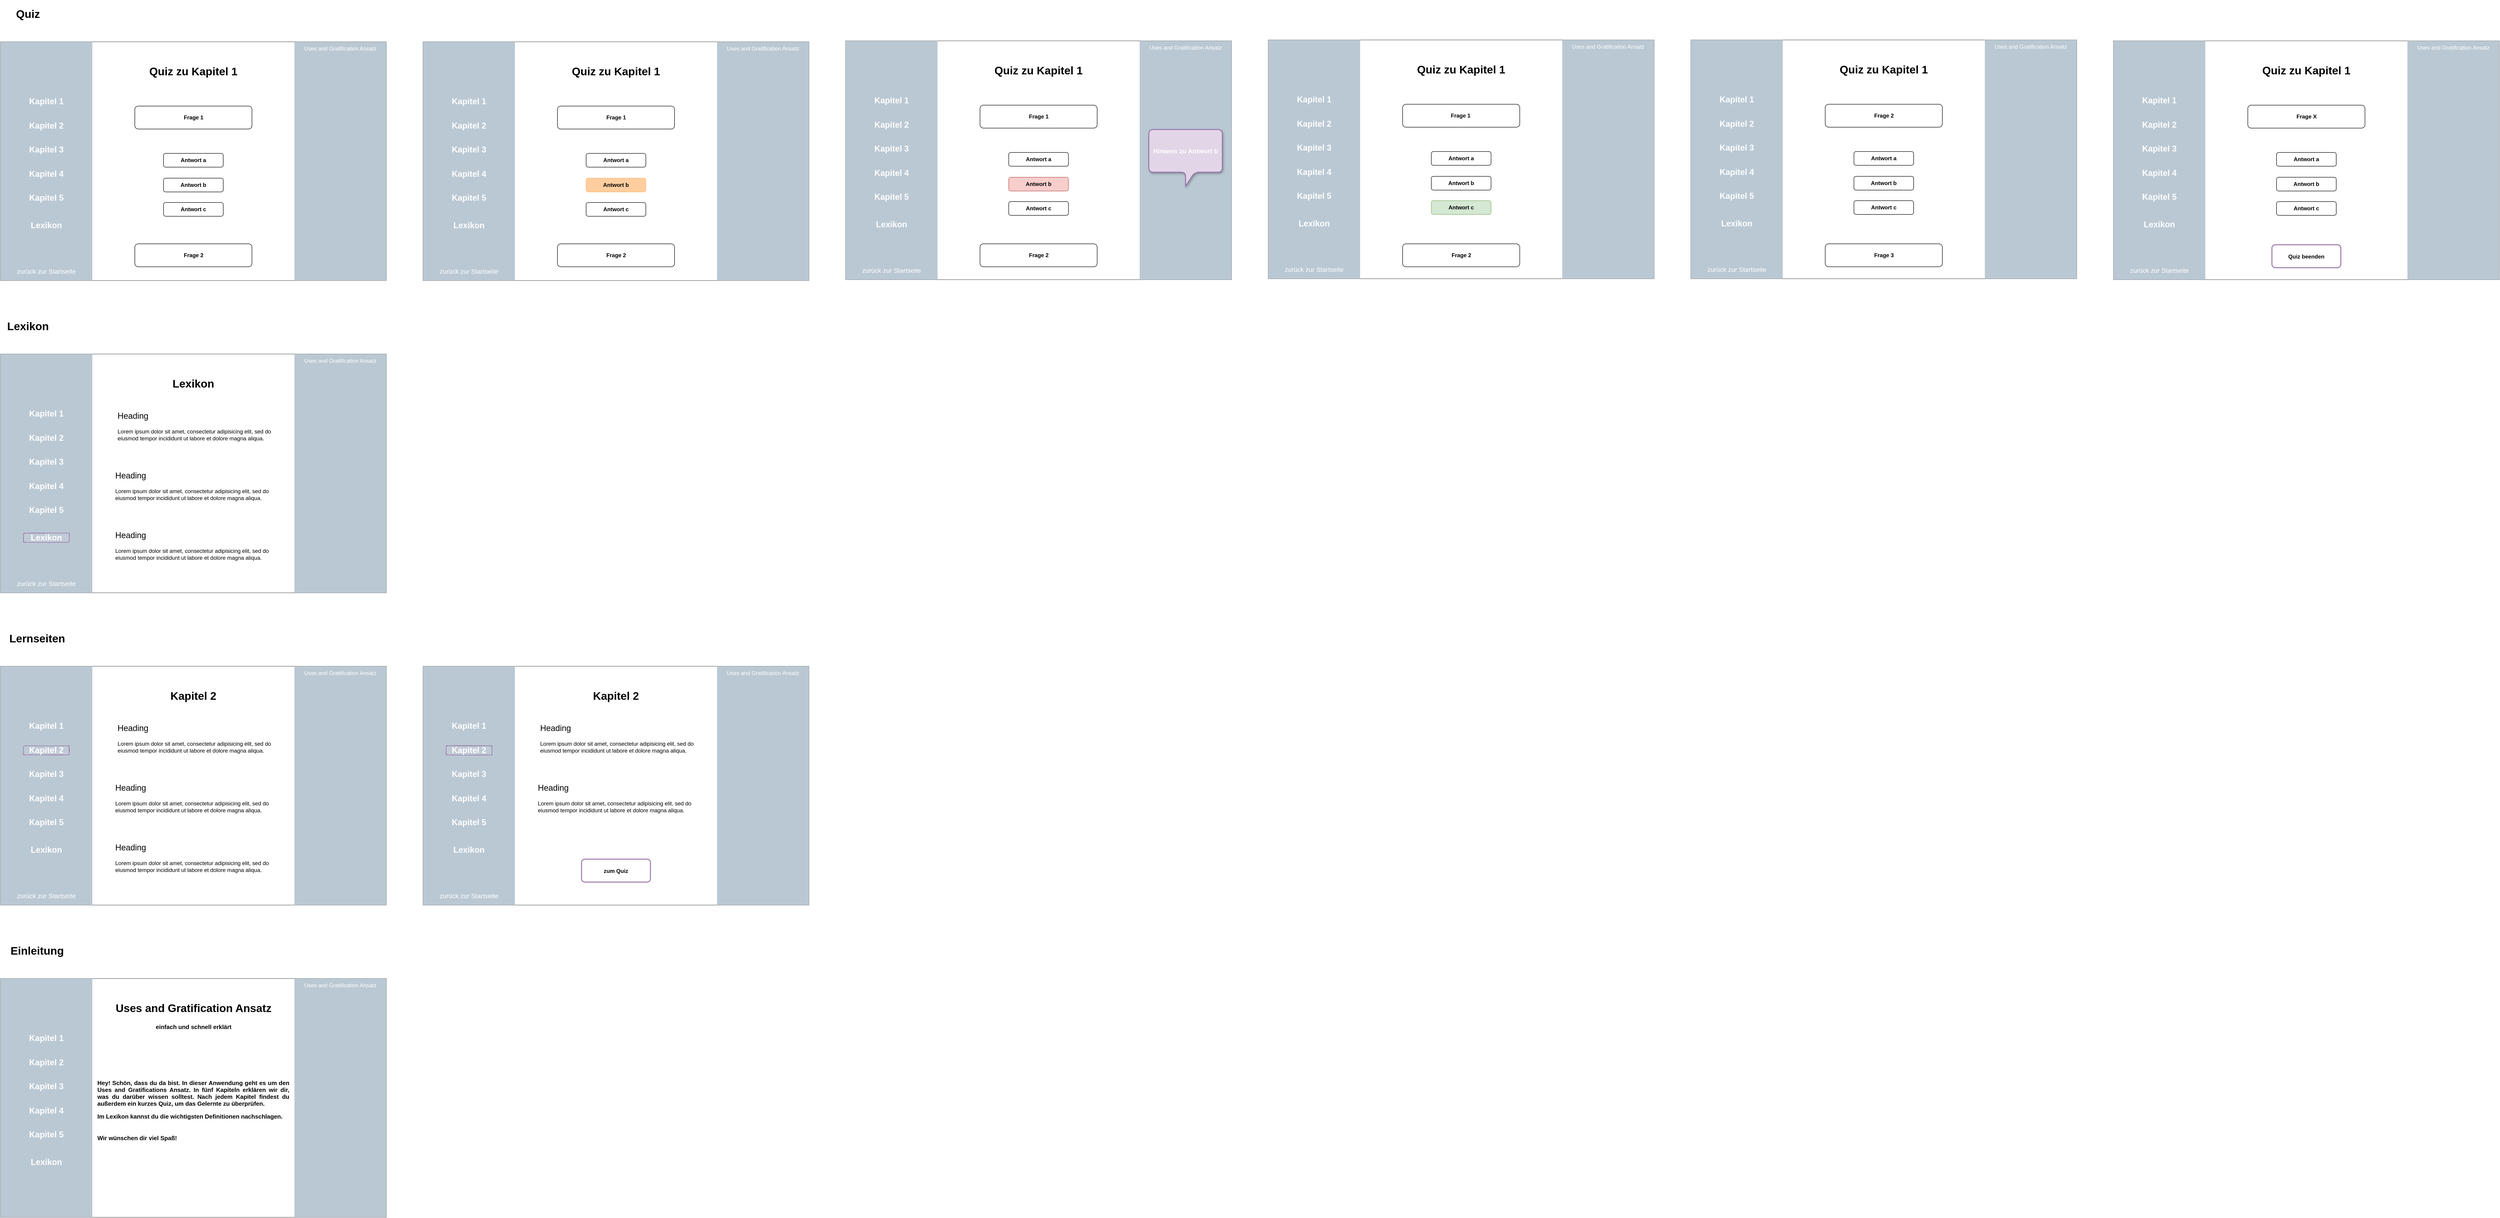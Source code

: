 <mxfile version="14.6.13" type="device"><diagram id="f80fWPMVL2kxxbY2-83i" name="Seite-1"><mxGraphModel dx="2486" dy="1871" grid="1" gridSize="10" guides="1" tooltips="1" connect="1" arrows="1" fold="1" page="1" pageScale="1" pageWidth="2336" pageHeight="1654" math="0" shadow="0"><root><mxCell id="0"/><mxCell id="1" parent="0"/><mxCell id="KpvY7BGP-qrZuHmAkYZf-1" value="" style="rounded=0;whiteSpace=wrap;html=1;strokeWidth=1;strokeColor=#666666;fontColor=#333333;fillColor=#FFFFFF;" parent="1" vertex="1"><mxGeometry x="200" y="160" width="840" height="520" as="geometry"/></mxCell><mxCell id="KpvY7BGP-qrZuHmAkYZf-2" value="&lt;b&gt;Frage 1&lt;/b&gt;" style="rounded=1;whiteSpace=wrap;html=1;strokeWidth=1;fillColor=#FFFFFF;" parent="1" vertex="1"><mxGeometry x="492.5" y="300" width="255" height="50" as="geometry"/></mxCell><mxCell id="KpvY7BGP-qrZuHmAkYZf-3" value="&lt;b&gt;Antwort a&lt;/b&gt;" style="rounded=1;whiteSpace=wrap;html=1;strokeWidth=1;fillColor=#FFFFFF;" parent="1" vertex="1"><mxGeometry x="555" y="403" width="130" height="30" as="geometry"/></mxCell><mxCell id="KpvY7BGP-qrZuHmAkYZf-4" value="&lt;b&gt;Antwort b&lt;/b&gt;" style="rounded=1;whiteSpace=wrap;html=1;strokeWidth=1;fillColor=#FFFFFF;" parent="1" vertex="1"><mxGeometry x="555" y="457" width="130" height="30" as="geometry"/></mxCell><mxCell id="KpvY7BGP-qrZuHmAkYZf-5" value="&lt;b&gt;Antwort c&lt;/b&gt;" style="rounded=1;whiteSpace=wrap;html=1;strokeWidth=1;fillColor=#FFFFFF;" parent="1" vertex="1"><mxGeometry x="555" y="510" width="130" height="30" as="geometry"/></mxCell><mxCell id="KpvY7BGP-qrZuHmAkYZf-7" value="&lt;h1&gt;Quiz zu Kapitel 1&lt;/h1&gt;" style="text;html=1;strokeColor=none;fillColor=none;align=center;verticalAlign=middle;whiteSpace=wrap;rounded=0;" parent="1" vertex="1"><mxGeometry x="491.25" y="200" width="257.5" height="50" as="geometry"/></mxCell><mxCell id="KpvY7BGP-qrZuHmAkYZf-8" value="" style="rounded=0;whiteSpace=wrap;html=1;strokeWidth=1;fillColor=#bac8d3;strokeColor=none;" parent="1" vertex="1"><mxGeometry x="200" y="160" width="200" height="520" as="geometry"/></mxCell><mxCell id="KpvY7BGP-qrZuHmAkYZf-9" value="" style="rounded=0;whiteSpace=wrap;html=1;strokeWidth=2;fillColor=#bac8d3;strokeColor=none;" parent="1" vertex="1"><mxGeometry x="840" y="160" width="200" height="520" as="geometry"/></mxCell><mxCell id="KpvY7BGP-qrZuHmAkYZf-15" value="&lt;h2&gt;&lt;b&gt;&lt;font color=&quot;#ffffff&quot;&gt;Lexikon&lt;/font&gt;&lt;/b&gt;&lt;/h2&gt;" style="text;html=1;strokeColor=none;fillColor=none;align=center;verticalAlign=middle;whiteSpace=wrap;rounded=0;" parent="1" vertex="1"><mxGeometry x="250" y="550" width="100" height="20" as="geometry"/></mxCell><mxCell id="KpvY7BGP-qrZuHmAkYZf-10" value="&lt;h2&gt;&lt;b&gt;&lt;font color=&quot;#ffffff&quot;&gt;Kapitel 1&lt;/font&gt;&lt;/b&gt;&lt;/h2&gt;" style="text;html=1;strokeColor=none;fillColor=none;align=center;verticalAlign=middle;whiteSpace=wrap;rounded=0;" parent="1" vertex="1"><mxGeometry x="250" y="280" width="100" height="20" as="geometry"/></mxCell><mxCell id="KpvY7BGP-qrZuHmAkYZf-11" value="&lt;h2&gt;&lt;b&gt;&lt;font color=&quot;#ffffff&quot;&gt;Kapitel 2&lt;/font&gt;&lt;/b&gt;&lt;/h2&gt;" style="text;html=1;strokeColor=none;fillColor=none;align=center;verticalAlign=middle;whiteSpace=wrap;rounded=0;" parent="1" vertex="1"><mxGeometry x="250" y="333" width="100" height="20" as="geometry"/></mxCell><mxCell id="KpvY7BGP-qrZuHmAkYZf-12" value="&lt;h2&gt;&lt;b&gt;&lt;font color=&quot;#ffffff&quot;&gt;Kapitel 3&lt;/font&gt;&lt;/b&gt;&lt;/h2&gt;" style="text;html=1;strokeColor=none;fillColor=none;align=center;verticalAlign=middle;whiteSpace=wrap;rounded=0;" parent="1" vertex="1"><mxGeometry x="250" y="385" width="100" height="20" as="geometry"/></mxCell><mxCell id="KpvY7BGP-qrZuHmAkYZf-13" value="&lt;h2&gt;&lt;b&gt;&lt;font color=&quot;#ffffff&quot;&gt;Kapitel 4&lt;/font&gt;&lt;/b&gt;&lt;/h2&gt;" style="text;html=1;strokeColor=none;fillColor=none;align=center;verticalAlign=middle;whiteSpace=wrap;rounded=0;" parent="1" vertex="1"><mxGeometry x="250" y="438" width="100" height="20" as="geometry"/></mxCell><mxCell id="KpvY7BGP-qrZuHmAkYZf-14" value="&lt;h2&gt;&lt;b&gt;&lt;font color=&quot;#ffffff&quot;&gt;Kapitel 5&lt;/font&gt;&lt;/b&gt;&lt;/h2&gt;" style="text;html=1;strokeColor=none;fillColor=none;align=center;verticalAlign=middle;whiteSpace=wrap;rounded=0;" parent="1" vertex="1"><mxGeometry x="250" y="490" width="100" height="20" as="geometry"/></mxCell><mxCell id="KpvY7BGP-qrZuHmAkYZf-17" value="&lt;h3&gt;&lt;font color=&quot;#ffffff&quot; style=&quot;font-weight: normal&quot;&gt;zurück zur Startseite&lt;/font&gt;&lt;/h3&gt;" style="text;html=1;strokeColor=none;fillColor=none;align=center;verticalAlign=middle;whiteSpace=wrap;rounded=0;" parent="1" vertex="1"><mxGeometry x="225" y="650" width="150" height="20" as="geometry"/></mxCell><mxCell id="KpvY7BGP-qrZuHmAkYZf-18" value="" style="rounded=0;whiteSpace=wrap;html=1;strokeWidth=1;strokeColor=#666666;fontColor=#333333;fillColor=#FFFFFF;" parent="1" vertex="1"><mxGeometry x="1120" y="160" width="840" height="520" as="geometry"/></mxCell><mxCell id="KpvY7BGP-qrZuHmAkYZf-19" value="&lt;b&gt;Frage 1&lt;/b&gt;" style="rounded=1;whiteSpace=wrap;html=1;strokeWidth=1;fillColor=#FFFFFF;" parent="1" vertex="1"><mxGeometry x="1412.5" y="300" width="255" height="50" as="geometry"/></mxCell><mxCell id="KpvY7BGP-qrZuHmAkYZf-20" value="&lt;b&gt;Antwort a&lt;/b&gt;" style="rounded=1;whiteSpace=wrap;html=1;strokeWidth=1;fillColor=#FFFFFF;" parent="1" vertex="1"><mxGeometry x="1475" y="403" width="130" height="30" as="geometry"/></mxCell><mxCell id="KpvY7BGP-qrZuHmAkYZf-21" value="&lt;b&gt;Antwort b&lt;/b&gt;" style="rounded=1;whiteSpace=wrap;html=1;strokeWidth=1;strokeColor=#FFB570;fillColor=#FFCE9F;" parent="1" vertex="1"><mxGeometry x="1475" y="457" width="130" height="30" as="geometry"/></mxCell><mxCell id="KpvY7BGP-qrZuHmAkYZf-22" value="&lt;b&gt;Antwort c&lt;/b&gt;" style="rounded=1;whiteSpace=wrap;html=1;strokeWidth=1;fillColor=#FFFFFF;" parent="1" vertex="1"><mxGeometry x="1475" y="510" width="130" height="30" as="geometry"/></mxCell><mxCell id="KpvY7BGP-qrZuHmAkYZf-23" value="&lt;h1&gt;Quiz zu Kapitel 1&lt;/h1&gt;" style="text;html=1;strokeColor=none;fillColor=none;align=center;verticalAlign=middle;whiteSpace=wrap;rounded=0;" parent="1" vertex="1"><mxGeometry x="1411.25" y="200" width="257.5" height="50" as="geometry"/></mxCell><mxCell id="KpvY7BGP-qrZuHmAkYZf-24" value="" style="rounded=0;whiteSpace=wrap;html=1;strokeWidth=1;fillColor=#bac8d3;strokeColor=none;" parent="1" vertex="1"><mxGeometry x="1120" y="160" width="200" height="520" as="geometry"/></mxCell><mxCell id="KpvY7BGP-qrZuHmAkYZf-25" value="" style="rounded=0;whiteSpace=wrap;html=1;strokeWidth=2;fillColor=#bac8d3;strokeColor=none;" parent="1" vertex="1"><mxGeometry x="1760" y="160" width="200" height="520" as="geometry"/></mxCell><mxCell id="KpvY7BGP-qrZuHmAkYZf-26" value="&lt;h2&gt;&lt;b&gt;&lt;font color=&quot;#ffffff&quot;&gt;Lexikon&lt;/font&gt;&lt;/b&gt;&lt;/h2&gt;" style="text;html=1;strokeColor=none;fillColor=none;align=center;verticalAlign=middle;whiteSpace=wrap;rounded=0;" parent="1" vertex="1"><mxGeometry x="1170" y="550" width="100" height="20" as="geometry"/></mxCell><mxCell id="KpvY7BGP-qrZuHmAkYZf-27" value="&lt;h2&gt;&lt;b&gt;&lt;font color=&quot;#ffffff&quot;&gt;Kapitel 1&lt;/font&gt;&lt;/b&gt;&lt;/h2&gt;" style="text;html=1;strokeColor=none;fillColor=none;align=center;verticalAlign=middle;whiteSpace=wrap;rounded=0;" parent="1" vertex="1"><mxGeometry x="1170" y="280" width="100" height="20" as="geometry"/></mxCell><mxCell id="KpvY7BGP-qrZuHmAkYZf-28" value="&lt;h2&gt;&lt;b&gt;&lt;font color=&quot;#ffffff&quot;&gt;Kapitel 2&lt;/font&gt;&lt;/b&gt;&lt;/h2&gt;" style="text;html=1;strokeColor=none;fillColor=none;align=center;verticalAlign=middle;whiteSpace=wrap;rounded=0;" parent="1" vertex="1"><mxGeometry x="1170" y="333" width="100" height="20" as="geometry"/></mxCell><mxCell id="KpvY7BGP-qrZuHmAkYZf-29" value="&lt;h2&gt;&lt;b&gt;&lt;font color=&quot;#ffffff&quot;&gt;Kapitel 3&lt;/font&gt;&lt;/b&gt;&lt;/h2&gt;" style="text;html=1;strokeColor=none;fillColor=none;align=center;verticalAlign=middle;whiteSpace=wrap;rounded=0;" parent="1" vertex="1"><mxGeometry x="1170" y="385" width="100" height="20" as="geometry"/></mxCell><mxCell id="KpvY7BGP-qrZuHmAkYZf-30" value="&lt;h2&gt;&lt;b&gt;&lt;font color=&quot;#ffffff&quot;&gt;Kapitel 4&lt;/font&gt;&lt;/b&gt;&lt;/h2&gt;" style="text;html=1;strokeColor=none;fillColor=none;align=center;verticalAlign=middle;whiteSpace=wrap;rounded=0;" parent="1" vertex="1"><mxGeometry x="1170" y="438" width="100" height="20" as="geometry"/></mxCell><mxCell id="KpvY7BGP-qrZuHmAkYZf-31" value="&lt;h2&gt;&lt;b&gt;&lt;font color=&quot;#ffffff&quot;&gt;Kapitel 5&lt;/font&gt;&lt;/b&gt;&lt;/h2&gt;" style="text;html=1;strokeColor=none;fillColor=none;align=center;verticalAlign=middle;whiteSpace=wrap;rounded=0;" parent="1" vertex="1"><mxGeometry x="1170" y="490" width="100" height="20" as="geometry"/></mxCell><mxCell id="KpvY7BGP-qrZuHmAkYZf-32" value="&lt;h3&gt;&lt;font color=&quot;#ffffff&quot; style=&quot;font-weight: normal&quot;&gt;zurück zur Startseite&lt;/font&gt;&lt;/h3&gt;" style="text;html=1;strokeColor=none;fillColor=none;align=center;verticalAlign=middle;whiteSpace=wrap;rounded=0;" parent="1" vertex="1"><mxGeometry x="1145" y="650" width="150" height="20" as="geometry"/></mxCell><mxCell id="KpvY7BGP-qrZuHmAkYZf-33" value="" style="rounded=0;whiteSpace=wrap;html=1;strokeWidth=1;strokeColor=#666666;fontColor=#333333;fillColor=#FFFFFF;" parent="1" vertex="1"><mxGeometry x="2040" y="158" width="840" height="520" as="geometry"/></mxCell><mxCell id="KpvY7BGP-qrZuHmAkYZf-34" value="&lt;b&gt;Frage 1&lt;/b&gt;" style="rounded=1;whiteSpace=wrap;html=1;strokeWidth=1;fillColor=#FFFFFF;" parent="1" vertex="1"><mxGeometry x="2332.5" y="298" width="255" height="50" as="geometry"/></mxCell><mxCell id="KpvY7BGP-qrZuHmAkYZf-35" value="&lt;b&gt;Antwort a&lt;/b&gt;" style="rounded=1;whiteSpace=wrap;html=1;strokeWidth=1;fillColor=#FFFFFF;" parent="1" vertex="1"><mxGeometry x="2395" y="401" width="130" height="30" as="geometry"/></mxCell><mxCell id="KpvY7BGP-qrZuHmAkYZf-36" value="&lt;b&gt;Antwort b&lt;/b&gt;" style="rounded=1;whiteSpace=wrap;html=1;strokeWidth=1;fillColor=#f8cecc;strokeColor=#b85450;" parent="1" vertex="1"><mxGeometry x="2395" y="455" width="130" height="30" as="geometry"/></mxCell><mxCell id="KpvY7BGP-qrZuHmAkYZf-37" value="&lt;b&gt;Antwort c&lt;/b&gt;" style="rounded=1;whiteSpace=wrap;html=1;strokeWidth=1;fillColor=#FFFFFF;" parent="1" vertex="1"><mxGeometry x="2395" y="508" width="130" height="30" as="geometry"/></mxCell><mxCell id="KpvY7BGP-qrZuHmAkYZf-38" value="&lt;h1&gt;Quiz zu Kapitel 1&lt;/h1&gt;" style="text;html=1;strokeColor=none;fillColor=none;align=center;verticalAlign=middle;whiteSpace=wrap;rounded=0;" parent="1" vertex="1"><mxGeometry x="2331.25" y="198" width="257.5" height="50" as="geometry"/></mxCell><mxCell id="KpvY7BGP-qrZuHmAkYZf-39" value="" style="rounded=0;whiteSpace=wrap;html=1;strokeWidth=1;fillColor=#bac8d3;strokeColor=none;" parent="1" vertex="1"><mxGeometry x="2040" y="158" width="200" height="520" as="geometry"/></mxCell><mxCell id="KpvY7BGP-qrZuHmAkYZf-40" value="" style="rounded=0;whiteSpace=wrap;html=1;strokeWidth=2;fillColor=#bac8d3;strokeColor=none;" parent="1" vertex="1"><mxGeometry x="2680" y="158" width="200" height="520" as="geometry"/></mxCell><mxCell id="KpvY7BGP-qrZuHmAkYZf-41" value="&lt;h2&gt;&lt;b&gt;&lt;font color=&quot;#ffffff&quot;&gt;Lexikon&lt;/font&gt;&lt;/b&gt;&lt;/h2&gt;" style="text;html=1;strokeColor=none;fillColor=none;align=center;verticalAlign=middle;whiteSpace=wrap;rounded=0;" parent="1" vertex="1"><mxGeometry x="2090" y="548" width="100" height="20" as="geometry"/></mxCell><mxCell id="KpvY7BGP-qrZuHmAkYZf-42" value="&lt;h2&gt;&lt;b&gt;&lt;font color=&quot;#ffffff&quot;&gt;Kapitel 1&lt;/font&gt;&lt;/b&gt;&lt;/h2&gt;" style="text;html=1;strokeColor=none;fillColor=none;align=center;verticalAlign=middle;whiteSpace=wrap;rounded=0;" parent="1" vertex="1"><mxGeometry x="2090" y="278" width="100" height="20" as="geometry"/></mxCell><mxCell id="KpvY7BGP-qrZuHmAkYZf-43" value="&lt;h2&gt;&lt;b&gt;&lt;font color=&quot;#ffffff&quot;&gt;Kapitel 2&lt;/font&gt;&lt;/b&gt;&lt;/h2&gt;" style="text;html=1;strokeColor=none;fillColor=none;align=center;verticalAlign=middle;whiteSpace=wrap;rounded=0;" parent="1" vertex="1"><mxGeometry x="2090" y="331" width="100" height="20" as="geometry"/></mxCell><mxCell id="KpvY7BGP-qrZuHmAkYZf-44" value="&lt;h2&gt;&lt;b&gt;&lt;font color=&quot;#ffffff&quot;&gt;Kapitel 3&lt;/font&gt;&lt;/b&gt;&lt;/h2&gt;" style="text;html=1;strokeColor=none;fillColor=none;align=center;verticalAlign=middle;whiteSpace=wrap;rounded=0;" parent="1" vertex="1"><mxGeometry x="2090" y="383" width="100" height="20" as="geometry"/></mxCell><mxCell id="KpvY7BGP-qrZuHmAkYZf-45" value="&lt;h2&gt;&lt;b&gt;&lt;font color=&quot;#ffffff&quot;&gt;Kapitel 4&lt;/font&gt;&lt;/b&gt;&lt;/h2&gt;" style="text;html=1;strokeColor=none;fillColor=none;align=center;verticalAlign=middle;whiteSpace=wrap;rounded=0;" parent="1" vertex="1"><mxGeometry x="2090" y="436" width="100" height="20" as="geometry"/></mxCell><mxCell id="KpvY7BGP-qrZuHmAkYZf-46" value="&lt;h2&gt;&lt;b&gt;&lt;font color=&quot;#ffffff&quot;&gt;Kapitel 5&lt;/font&gt;&lt;/b&gt;&lt;/h2&gt;" style="text;html=1;strokeColor=none;fillColor=none;align=center;verticalAlign=middle;whiteSpace=wrap;rounded=0;" parent="1" vertex="1"><mxGeometry x="2090" y="488" width="100" height="20" as="geometry"/></mxCell><mxCell id="KpvY7BGP-qrZuHmAkYZf-47" value="&lt;h3&gt;&lt;font color=&quot;#ffffff&quot; style=&quot;font-weight: normal&quot;&gt;zurück zur Startseite&lt;/font&gt;&lt;/h3&gt;" style="text;html=1;strokeColor=none;fillColor=none;align=center;verticalAlign=middle;whiteSpace=wrap;rounded=0;" parent="1" vertex="1"><mxGeometry x="2065" y="648" width="150" height="20" as="geometry"/></mxCell><mxCell id="KpvY7BGP-qrZuHmAkYZf-48" value="" style="rounded=0;whiteSpace=wrap;html=1;strokeWidth=1;strokeColor=#666666;fontColor=#333333;fillColor=#FFFFFF;" parent="1" vertex="1"><mxGeometry x="2960" y="156" width="840" height="520" as="geometry"/></mxCell><mxCell id="KpvY7BGP-qrZuHmAkYZf-49" value="&lt;b&gt;Frage 1&amp;nbsp;&lt;/b&gt;" style="rounded=1;whiteSpace=wrap;html=1;strokeWidth=1;fillColor=#FFFFFF;" parent="1" vertex="1"><mxGeometry x="3252.5" y="296" width="255" height="50" as="geometry"/></mxCell><mxCell id="KpvY7BGP-qrZuHmAkYZf-50" value="&lt;b&gt;Antwort a&lt;/b&gt;" style="rounded=1;whiteSpace=wrap;html=1;strokeWidth=1;fillColor=#FFFFFF;" parent="1" vertex="1"><mxGeometry x="3315" y="399" width="130" height="30" as="geometry"/></mxCell><mxCell id="KpvY7BGP-qrZuHmAkYZf-51" value="&lt;b&gt;Antwort b&lt;/b&gt;" style="rounded=1;whiteSpace=wrap;html=1;strokeWidth=1;fillColor=#FFFFFF;" parent="1" vertex="1"><mxGeometry x="3315" y="453" width="130" height="30" as="geometry"/></mxCell><mxCell id="KpvY7BGP-qrZuHmAkYZf-52" value="&lt;b&gt;Antwort c&lt;/b&gt;" style="rounded=1;whiteSpace=wrap;html=1;strokeWidth=1;fillColor=#d5e8d4;strokeColor=#82b366;" parent="1" vertex="1"><mxGeometry x="3315" y="506" width="130" height="30" as="geometry"/></mxCell><mxCell id="KpvY7BGP-qrZuHmAkYZf-53" value="&lt;h1&gt;Quiz zu Kapitel 1&lt;/h1&gt;" style="text;html=1;strokeColor=none;fillColor=none;align=center;verticalAlign=middle;whiteSpace=wrap;rounded=0;" parent="1" vertex="1"><mxGeometry x="3251.25" y="196" width="257.5" height="50" as="geometry"/></mxCell><mxCell id="KpvY7BGP-qrZuHmAkYZf-54" value="" style="rounded=0;whiteSpace=wrap;html=1;strokeWidth=1;fillColor=#bac8d3;strokeColor=none;" parent="1" vertex="1"><mxGeometry x="2960" y="156" width="200" height="520" as="geometry"/></mxCell><mxCell id="KpvY7BGP-qrZuHmAkYZf-55" value="" style="rounded=0;whiteSpace=wrap;html=1;strokeWidth=2;fillColor=#bac8d3;strokeColor=none;" parent="1" vertex="1"><mxGeometry x="3600" y="156" width="200" height="520" as="geometry"/></mxCell><mxCell id="KpvY7BGP-qrZuHmAkYZf-56" value="&lt;h2&gt;&lt;b&gt;&lt;font color=&quot;#ffffff&quot;&gt;Lexikon&lt;/font&gt;&lt;/b&gt;&lt;/h2&gt;" style="text;html=1;strokeColor=none;fillColor=none;align=center;verticalAlign=middle;whiteSpace=wrap;rounded=0;" parent="1" vertex="1"><mxGeometry x="3010" y="546" width="100" height="20" as="geometry"/></mxCell><mxCell id="KpvY7BGP-qrZuHmAkYZf-57" value="&lt;h2&gt;&lt;b&gt;&lt;font color=&quot;#ffffff&quot;&gt;Kapitel 1&lt;/font&gt;&lt;/b&gt;&lt;/h2&gt;" style="text;html=1;strokeColor=none;fillColor=none;align=center;verticalAlign=middle;whiteSpace=wrap;rounded=0;" parent="1" vertex="1"><mxGeometry x="3010" y="276" width="100" height="20" as="geometry"/></mxCell><mxCell id="KpvY7BGP-qrZuHmAkYZf-58" value="&lt;h2&gt;&lt;b&gt;&lt;font color=&quot;#ffffff&quot;&gt;Kapitel 2&lt;/font&gt;&lt;/b&gt;&lt;/h2&gt;" style="text;html=1;strokeColor=none;fillColor=none;align=center;verticalAlign=middle;whiteSpace=wrap;rounded=0;" parent="1" vertex="1"><mxGeometry x="3010" y="329" width="100" height="20" as="geometry"/></mxCell><mxCell id="KpvY7BGP-qrZuHmAkYZf-59" value="&lt;h2&gt;&lt;b&gt;&lt;font color=&quot;#ffffff&quot;&gt;Kapitel 3&lt;/font&gt;&lt;/b&gt;&lt;/h2&gt;" style="text;html=1;strokeColor=none;fillColor=none;align=center;verticalAlign=middle;whiteSpace=wrap;rounded=0;" parent="1" vertex="1"><mxGeometry x="3010" y="381" width="100" height="20" as="geometry"/></mxCell><mxCell id="KpvY7BGP-qrZuHmAkYZf-60" value="&lt;h2&gt;&lt;b&gt;&lt;font color=&quot;#ffffff&quot;&gt;Kapitel 4&lt;/font&gt;&lt;/b&gt;&lt;/h2&gt;" style="text;html=1;strokeColor=none;fillColor=none;align=center;verticalAlign=middle;whiteSpace=wrap;rounded=0;" parent="1" vertex="1"><mxGeometry x="3010" y="434" width="100" height="20" as="geometry"/></mxCell><mxCell id="KpvY7BGP-qrZuHmAkYZf-61" value="&lt;h2&gt;&lt;b&gt;&lt;font color=&quot;#ffffff&quot;&gt;Kapitel 5&lt;/font&gt;&lt;/b&gt;&lt;/h2&gt;" style="text;html=1;strokeColor=none;fillColor=none;align=center;verticalAlign=middle;whiteSpace=wrap;rounded=0;" parent="1" vertex="1"><mxGeometry x="3010" y="486" width="100" height="20" as="geometry"/></mxCell><mxCell id="KpvY7BGP-qrZuHmAkYZf-62" value="&lt;h3&gt;&lt;font color=&quot;#ffffff&quot; style=&quot;font-weight: normal&quot;&gt;zurück zur Startseite&lt;/font&gt;&lt;/h3&gt;" style="text;html=1;strokeColor=none;fillColor=none;align=center;verticalAlign=middle;whiteSpace=wrap;rounded=0;" parent="1" vertex="1"><mxGeometry x="2985" y="646" width="150" height="20" as="geometry"/></mxCell><mxCell id="KpvY7BGP-qrZuHmAkYZf-63" value="&lt;h3&gt;&lt;font color=&quot;#ffffff&quot;&gt;Hinweis zu Antwort b&lt;/font&gt;&lt;/h3&gt;" style="shape=callout;whiteSpace=wrap;html=1;perimeter=calloutPerimeter;strokeColor=#9673a6;strokeWidth=2;fillColor=#e1d5e7;sketch=0;rounded=1;shadow=1;" parent="1" vertex="1"><mxGeometry x="2700" y="351" width="160" height="123" as="geometry"/></mxCell><mxCell id="KpvY7BGP-qrZuHmAkYZf-64" value="" style="rounded=0;whiteSpace=wrap;html=1;strokeWidth=1;strokeColor=#666666;fontColor=#333333;fillColor=#FFFFFF;" parent="1" vertex="1"><mxGeometry x="3880" y="156" width="840" height="520" as="geometry"/></mxCell><mxCell id="KpvY7BGP-qrZuHmAkYZf-65" value="&lt;b&gt;Frage 2&lt;/b&gt;" style="rounded=1;whiteSpace=wrap;html=1;strokeWidth=1;fillColor=#FFFFFF;" parent="1" vertex="1"><mxGeometry x="4172.5" y="296" width="255" height="50" as="geometry"/></mxCell><mxCell id="KpvY7BGP-qrZuHmAkYZf-66" value="&lt;b&gt;Antwort a&lt;/b&gt;" style="rounded=1;whiteSpace=wrap;html=1;strokeWidth=1;fillColor=#FFFFFF;" parent="1" vertex="1"><mxGeometry x="4235" y="399" width="130" height="30" as="geometry"/></mxCell><mxCell id="KpvY7BGP-qrZuHmAkYZf-67" value="&lt;b&gt;Antwort b&lt;/b&gt;" style="rounded=1;whiteSpace=wrap;html=1;strokeWidth=1;fillColor=#FFFFFF;" parent="1" vertex="1"><mxGeometry x="4235" y="453" width="130" height="30" as="geometry"/></mxCell><mxCell id="KpvY7BGP-qrZuHmAkYZf-68" value="&lt;b&gt;Antwort c&lt;/b&gt;" style="rounded=1;whiteSpace=wrap;html=1;strokeWidth=1;fillColor=#FFFFFF;" parent="1" vertex="1"><mxGeometry x="4235" y="506" width="130" height="30" as="geometry"/></mxCell><mxCell id="KpvY7BGP-qrZuHmAkYZf-69" value="&lt;h1&gt;Quiz zu Kapitel 1&lt;/h1&gt;" style="text;html=1;strokeColor=none;fillColor=none;align=center;verticalAlign=middle;whiteSpace=wrap;rounded=0;" parent="1" vertex="1"><mxGeometry x="4171.25" y="196" width="257.5" height="50" as="geometry"/></mxCell><mxCell id="KpvY7BGP-qrZuHmAkYZf-70" value="" style="rounded=0;whiteSpace=wrap;html=1;strokeWidth=1;fillColor=#bac8d3;strokeColor=none;" parent="1" vertex="1"><mxGeometry x="3880" y="156" width="200" height="520" as="geometry"/></mxCell><mxCell id="KpvY7BGP-qrZuHmAkYZf-71" value="" style="rounded=0;whiteSpace=wrap;html=1;strokeWidth=2;fillColor=#bac8d3;strokeColor=none;" parent="1" vertex="1"><mxGeometry x="4520" y="156" width="200" height="520" as="geometry"/></mxCell><mxCell id="KpvY7BGP-qrZuHmAkYZf-72" value="&lt;h2&gt;&lt;b&gt;&lt;font color=&quot;#ffffff&quot;&gt;Lexikon&lt;/font&gt;&lt;/b&gt;&lt;/h2&gt;" style="text;html=1;strokeColor=none;fillColor=none;align=center;verticalAlign=middle;whiteSpace=wrap;rounded=0;" parent="1" vertex="1"><mxGeometry x="3930" y="546" width="100" height="20" as="geometry"/></mxCell><mxCell id="KpvY7BGP-qrZuHmAkYZf-73" value="&lt;h2&gt;&lt;b&gt;&lt;font color=&quot;#ffffff&quot;&gt;Kapitel 1&lt;/font&gt;&lt;/b&gt;&lt;/h2&gt;" style="text;html=1;strokeColor=none;fillColor=none;align=center;verticalAlign=middle;whiteSpace=wrap;rounded=0;" parent="1" vertex="1"><mxGeometry x="3930" y="276" width="100" height="20" as="geometry"/></mxCell><mxCell id="KpvY7BGP-qrZuHmAkYZf-74" value="&lt;h2&gt;&lt;b&gt;&lt;font color=&quot;#ffffff&quot;&gt;Kapitel 2&lt;/font&gt;&lt;/b&gt;&lt;/h2&gt;" style="text;html=1;strokeColor=none;fillColor=none;align=center;verticalAlign=middle;whiteSpace=wrap;rounded=0;" parent="1" vertex="1"><mxGeometry x="3930" y="329" width="100" height="20" as="geometry"/></mxCell><mxCell id="KpvY7BGP-qrZuHmAkYZf-75" value="&lt;h2&gt;&lt;b&gt;&lt;font color=&quot;#ffffff&quot;&gt;Kapitel 3&lt;/font&gt;&lt;/b&gt;&lt;/h2&gt;" style="text;html=1;strokeColor=none;fillColor=none;align=center;verticalAlign=middle;whiteSpace=wrap;rounded=0;" parent="1" vertex="1"><mxGeometry x="3930" y="381" width="100" height="20" as="geometry"/></mxCell><mxCell id="KpvY7BGP-qrZuHmAkYZf-76" value="&lt;h2&gt;&lt;b&gt;&lt;font color=&quot;#ffffff&quot;&gt;Kapitel 4&lt;/font&gt;&lt;/b&gt;&lt;/h2&gt;" style="text;html=1;strokeColor=none;fillColor=none;align=center;verticalAlign=middle;whiteSpace=wrap;rounded=0;" parent="1" vertex="1"><mxGeometry x="3930" y="434" width="100" height="20" as="geometry"/></mxCell><mxCell id="KpvY7BGP-qrZuHmAkYZf-77" value="&lt;h2&gt;&lt;b&gt;&lt;font color=&quot;#ffffff&quot;&gt;Kapitel 5&lt;/font&gt;&lt;/b&gt;&lt;/h2&gt;" style="text;html=1;strokeColor=none;fillColor=none;align=center;verticalAlign=middle;whiteSpace=wrap;rounded=0;" parent="1" vertex="1"><mxGeometry x="3930" y="486" width="100" height="20" as="geometry"/></mxCell><mxCell id="KpvY7BGP-qrZuHmAkYZf-78" value="&lt;h3&gt;&lt;font color=&quot;#ffffff&quot; style=&quot;font-weight: normal&quot;&gt;zurück zur Startseite&lt;/font&gt;&lt;/h3&gt;" style="text;html=1;strokeColor=none;fillColor=none;align=center;verticalAlign=middle;whiteSpace=wrap;rounded=0;" parent="1" vertex="1"><mxGeometry x="3905" y="646" width="150" height="20" as="geometry"/></mxCell><mxCell id="KpvY7BGP-qrZuHmAkYZf-79" value="&lt;h1&gt;Quiz&lt;/h1&gt;" style="text;html=1;strokeColor=none;fillColor=none;align=center;verticalAlign=middle;whiteSpace=wrap;rounded=0;" parent="1" vertex="1"><mxGeometry x="200" y="80" width="120" height="40" as="geometry"/></mxCell><mxCell id="KpvY7BGP-qrZuHmAkYZf-80" value="" style="rounded=0;whiteSpace=wrap;html=1;strokeWidth=1;strokeColor=#666666;fontColor=#333333;fillColor=#FFFFFF;" parent="1" vertex="1"><mxGeometry x="200" y="840" width="840" height="520" as="geometry"/></mxCell><mxCell id="KpvY7BGP-qrZuHmAkYZf-85" value="&lt;h1&gt;Lexikon&lt;/h1&gt;" style="text;html=1;strokeColor=none;fillColor=none;align=center;verticalAlign=middle;whiteSpace=wrap;rounded=0;" parent="1" vertex="1"><mxGeometry x="491.25" y="880" width="257.5" height="50" as="geometry"/></mxCell><mxCell id="KpvY7BGP-qrZuHmAkYZf-86" value="" style="rounded=0;whiteSpace=wrap;html=1;strokeWidth=1;fillColor=#bac8d3;strokeColor=none;" parent="1" vertex="1"><mxGeometry x="200" y="840" width="200" height="520" as="geometry"/></mxCell><mxCell id="KpvY7BGP-qrZuHmAkYZf-87" value="" style="rounded=0;whiteSpace=wrap;html=1;strokeWidth=2;fillColor=#bac8d3;strokeColor=none;" parent="1" vertex="1"><mxGeometry x="840" y="840" width="200" height="520" as="geometry"/></mxCell><mxCell id="KpvY7BGP-qrZuHmAkYZf-88" value="&lt;h2&gt;&lt;b&gt;&lt;font color=&quot;#ffffff&quot;&gt;Lexikon&lt;/font&gt;&lt;/b&gt;&lt;/h2&gt;" style="text;html=1;strokeColor=#9673a6;fillColor=#e1d5e7;align=center;verticalAlign=middle;whiteSpace=wrap;rounded=1;shadow=0;sketch=1;glass=0;" parent="1" vertex="1"><mxGeometry x="250" y="1230" width="100" height="20" as="geometry"/></mxCell><mxCell id="KpvY7BGP-qrZuHmAkYZf-89" value="&lt;h2&gt;&lt;b&gt;&lt;font color=&quot;#ffffff&quot;&gt;Kapitel 1&lt;/font&gt;&lt;/b&gt;&lt;/h2&gt;" style="text;html=1;strokeColor=none;fillColor=none;align=center;verticalAlign=middle;whiteSpace=wrap;rounded=0;" parent="1" vertex="1"><mxGeometry x="250" y="960" width="100" height="20" as="geometry"/></mxCell><mxCell id="KpvY7BGP-qrZuHmAkYZf-90" value="&lt;h2&gt;&lt;b&gt;&lt;font color=&quot;#ffffff&quot;&gt;Kapitel 2&lt;/font&gt;&lt;/b&gt;&lt;/h2&gt;" style="text;html=1;strokeColor=none;fillColor=none;align=center;verticalAlign=middle;whiteSpace=wrap;rounded=0;" parent="1" vertex="1"><mxGeometry x="250" y="1013" width="100" height="20" as="geometry"/></mxCell><mxCell id="KpvY7BGP-qrZuHmAkYZf-91" value="&lt;h2&gt;&lt;b&gt;&lt;font color=&quot;#ffffff&quot;&gt;Kapitel 3&lt;/font&gt;&lt;/b&gt;&lt;/h2&gt;" style="text;html=1;strokeColor=none;fillColor=none;align=center;verticalAlign=middle;whiteSpace=wrap;rounded=0;" parent="1" vertex="1"><mxGeometry x="250" y="1065" width="100" height="20" as="geometry"/></mxCell><mxCell id="KpvY7BGP-qrZuHmAkYZf-92" value="&lt;h2&gt;&lt;b&gt;&lt;font color=&quot;#ffffff&quot;&gt;Kapitel 4&lt;/font&gt;&lt;/b&gt;&lt;/h2&gt;" style="text;html=1;strokeColor=none;fillColor=none;align=center;verticalAlign=middle;whiteSpace=wrap;rounded=0;" parent="1" vertex="1"><mxGeometry x="250" y="1118" width="100" height="20" as="geometry"/></mxCell><mxCell id="KpvY7BGP-qrZuHmAkYZf-93" value="&lt;h2&gt;&lt;b&gt;&lt;font color=&quot;#ffffff&quot;&gt;Kapitel 5&lt;/font&gt;&lt;/b&gt;&lt;/h2&gt;" style="text;html=1;strokeColor=none;fillColor=none;align=center;verticalAlign=middle;whiteSpace=wrap;rounded=0;" parent="1" vertex="1"><mxGeometry x="250" y="1170" width="100" height="20" as="geometry"/></mxCell><mxCell id="KpvY7BGP-qrZuHmAkYZf-94" value="&lt;h3&gt;&lt;font color=&quot;#ffffff&quot; style=&quot;font-weight: normal&quot;&gt;zurück zur Startseite&lt;/font&gt;&lt;/h3&gt;" style="text;html=1;strokeColor=none;fillColor=none;align=center;verticalAlign=middle;whiteSpace=wrap;rounded=0;" parent="1" vertex="1"><mxGeometry x="225" y="1330" width="150" height="20" as="geometry"/></mxCell><mxCell id="KpvY7BGP-qrZuHmAkYZf-95" value="&lt;h1&gt;Lexikon&lt;/h1&gt;" style="text;html=1;strokeColor=none;fillColor=none;align=center;verticalAlign=middle;whiteSpace=wrap;rounded=0;" parent="1" vertex="1"><mxGeometry x="200" y="760" width="120" height="40" as="geometry"/></mxCell><mxCell id="KpvY7BGP-qrZuHmAkYZf-103" value="&lt;h2&gt;&lt;span style=&quot;font-weight: normal&quot;&gt;Heading&lt;/span&gt;&lt;/h2&gt;&lt;h4&gt;&lt;span style=&quot;font-weight: normal&quot;&gt;Lorem ipsum dolor sit amet, consectetur adipisicing elit, sed do eiusmod tempor incididunt ut labore et dolore magna aliqua.&lt;/span&gt;&lt;/h4&gt;" style="text;html=1;strokeColor=none;fillColor=none;spacing=5;spacingTop=-20;whiteSpace=wrap;overflow=hidden;rounded=0;shadow=1;glass=0;sketch=0;" parent="1" vertex="1"><mxGeometry x="450" y="960" width="350" height="100" as="geometry"/></mxCell><mxCell id="KpvY7BGP-qrZuHmAkYZf-104" value="&lt;h2&gt;&lt;span style=&quot;font-weight: normal&quot;&gt;Heading&lt;/span&gt;&lt;/h2&gt;&lt;h4&gt;&lt;span style=&quot;font-weight: normal&quot;&gt;Lorem ipsum dolor sit amet, consectetur adipisicing elit, sed do eiusmod tempor incididunt ut labore et dolore magna aliqua.&lt;/span&gt;&lt;/h4&gt;" style="text;html=1;strokeColor=none;fillColor=none;spacing=5;spacingTop=-20;whiteSpace=wrap;overflow=hidden;rounded=0;shadow=1;glass=0;sketch=0;" parent="1" vertex="1"><mxGeometry x="445" y="1090" width="350" height="100" as="geometry"/></mxCell><mxCell id="KpvY7BGP-qrZuHmAkYZf-105" value="&lt;h2&gt;&lt;span style=&quot;font-weight: normal&quot;&gt;Heading&lt;/span&gt;&lt;/h2&gt;&lt;h4&gt;&lt;span style=&quot;font-weight: normal&quot;&gt;Lorem ipsum dolor sit amet, consectetur adipisicing elit, sed do eiusmod tempor incididunt ut labore et dolore magna aliqua.&lt;/span&gt;&lt;/h4&gt;" style="text;html=1;strokeColor=none;fillColor=none;spacing=5;spacingTop=-20;whiteSpace=wrap;overflow=hidden;rounded=0;shadow=1;glass=0;sketch=0;" parent="1" vertex="1"><mxGeometry x="445" y="1220" width="350" height="100" as="geometry"/></mxCell><mxCell id="KpvY7BGP-qrZuHmAkYZf-106" value="" style="rounded=0;whiteSpace=wrap;html=1;strokeWidth=1;strokeColor=#666666;fontColor=#333333;fillColor=#FFFFFF;" parent="1" vertex="1"><mxGeometry x="200" y="1520" width="840" height="520" as="geometry"/></mxCell><mxCell id="KpvY7BGP-qrZuHmAkYZf-107" value="&lt;h1&gt;Kapitel 2&lt;/h1&gt;" style="text;html=1;strokeColor=none;fillColor=none;align=center;verticalAlign=middle;whiteSpace=wrap;rounded=0;" parent="1" vertex="1"><mxGeometry x="491.25" y="1560" width="257.5" height="50" as="geometry"/></mxCell><mxCell id="KpvY7BGP-qrZuHmAkYZf-108" value="" style="rounded=0;whiteSpace=wrap;html=1;strokeWidth=1;fillColor=#bac8d3;strokeColor=none;" parent="1" vertex="1"><mxGeometry x="200" y="1520" width="200" height="520" as="geometry"/></mxCell><mxCell id="KpvY7BGP-qrZuHmAkYZf-109" value="" style="rounded=0;whiteSpace=wrap;html=1;strokeWidth=2;fillColor=#bac8d3;strokeColor=none;" parent="1" vertex="1"><mxGeometry x="840" y="1520" width="200" height="520" as="geometry"/></mxCell><mxCell id="KpvY7BGP-qrZuHmAkYZf-110" value="&lt;h2&gt;&lt;b&gt;&lt;font color=&quot;#ffffff&quot;&gt;Lexikon&lt;/font&gt;&lt;/b&gt;&lt;/h2&gt;" style="text;html=1;align=center;verticalAlign=middle;whiteSpace=wrap;rounded=0;shadow=0;sketch=0;glass=0;" parent="1" vertex="1"><mxGeometry x="250" y="1910" width="100" height="20" as="geometry"/></mxCell><mxCell id="KpvY7BGP-qrZuHmAkYZf-111" value="&lt;h2&gt;&lt;b&gt;&lt;font color=&quot;#ffffff&quot;&gt;Kapitel 1&lt;/font&gt;&lt;/b&gt;&lt;/h2&gt;" style="text;html=1;strokeColor=none;fillColor=none;align=center;verticalAlign=middle;whiteSpace=wrap;rounded=0;" parent="1" vertex="1"><mxGeometry x="250" y="1640" width="100" height="20" as="geometry"/></mxCell><mxCell id="KpvY7BGP-qrZuHmAkYZf-112" value="&lt;h2&gt;&lt;b&gt;&lt;font color=&quot;#ffffff&quot;&gt;Kapitel 2&lt;/font&gt;&lt;/b&gt;&lt;/h2&gt;" style="text;html=1;strokeColor=#9673a6;align=center;verticalAlign=middle;whiteSpace=wrap;rounded=1;fillColor=#e1d5e7;sketch=1;" parent="1" vertex="1"><mxGeometry x="250" y="1693" width="100" height="20" as="geometry"/></mxCell><mxCell id="KpvY7BGP-qrZuHmAkYZf-113" value="&lt;h2&gt;&lt;b&gt;&lt;font color=&quot;#ffffff&quot;&gt;Kapitel 3&lt;/font&gt;&lt;/b&gt;&lt;/h2&gt;" style="text;html=1;strokeColor=none;fillColor=none;align=center;verticalAlign=middle;whiteSpace=wrap;rounded=0;" parent="1" vertex="1"><mxGeometry x="250" y="1745" width="100" height="20" as="geometry"/></mxCell><mxCell id="KpvY7BGP-qrZuHmAkYZf-114" value="&lt;h2&gt;&lt;b&gt;&lt;font color=&quot;#ffffff&quot;&gt;Kapitel 4&lt;/font&gt;&lt;/b&gt;&lt;/h2&gt;" style="text;html=1;strokeColor=none;fillColor=none;align=center;verticalAlign=middle;whiteSpace=wrap;rounded=0;" parent="1" vertex="1"><mxGeometry x="250" y="1798" width="100" height="20" as="geometry"/></mxCell><mxCell id="KpvY7BGP-qrZuHmAkYZf-115" value="&lt;h2&gt;&lt;b&gt;&lt;font color=&quot;#ffffff&quot;&gt;Kapitel 5&lt;/font&gt;&lt;/b&gt;&lt;/h2&gt;" style="text;html=1;strokeColor=none;fillColor=none;align=center;verticalAlign=middle;whiteSpace=wrap;rounded=0;" parent="1" vertex="1"><mxGeometry x="250" y="1850" width="100" height="20" as="geometry"/></mxCell><mxCell id="KpvY7BGP-qrZuHmAkYZf-116" value="&lt;h3&gt;&lt;font color=&quot;#ffffff&quot; style=&quot;font-weight: normal&quot;&gt;zurück zur Startseite&lt;/font&gt;&lt;/h3&gt;" style="text;html=1;strokeColor=none;fillColor=none;align=center;verticalAlign=middle;whiteSpace=wrap;rounded=0;" parent="1" vertex="1"><mxGeometry x="225" y="2010" width="150" height="20" as="geometry"/></mxCell><mxCell id="KpvY7BGP-qrZuHmAkYZf-117" value="&lt;h2&gt;&lt;span style=&quot;font-weight: normal&quot;&gt;Heading&lt;/span&gt;&lt;/h2&gt;&lt;h4&gt;&lt;span style=&quot;font-weight: normal&quot;&gt;Lorem ipsum dolor sit amet, consectetur adipisicing elit, sed do eiusmod tempor incididunt ut labore et dolore magna aliqua.&lt;/span&gt;&lt;/h4&gt;" style="text;html=1;strokeColor=none;fillColor=none;spacing=5;spacingTop=-20;whiteSpace=wrap;overflow=hidden;rounded=0;shadow=1;glass=0;sketch=0;" parent="1" vertex="1"><mxGeometry x="450" y="1640" width="350" height="100" as="geometry"/></mxCell><mxCell id="KpvY7BGP-qrZuHmAkYZf-118" value="&lt;h2&gt;&lt;span style=&quot;font-weight: normal&quot;&gt;Heading&lt;/span&gt;&lt;/h2&gt;&lt;h4&gt;&lt;span style=&quot;font-weight: normal&quot;&gt;Lorem ipsum dolor sit amet, consectetur adipisicing elit, sed do eiusmod tempor incididunt ut labore et dolore magna aliqua.&lt;/span&gt;&lt;/h4&gt;" style="text;html=1;strokeColor=none;fillColor=none;spacing=5;spacingTop=-20;whiteSpace=wrap;overflow=hidden;rounded=0;shadow=1;glass=0;sketch=0;" parent="1" vertex="1"><mxGeometry x="445" y="1770" width="350" height="100" as="geometry"/></mxCell><mxCell id="KpvY7BGP-qrZuHmAkYZf-119" value="&lt;h2&gt;&lt;span style=&quot;font-weight: normal&quot;&gt;Heading&lt;/span&gt;&lt;/h2&gt;&lt;h4&gt;&lt;span style=&quot;font-weight: normal&quot;&gt;Lorem ipsum dolor sit amet, consectetur adipisicing elit, sed do eiusmod tempor incididunt ut labore et dolore magna aliqua.&lt;/span&gt;&lt;/h4&gt;" style="text;html=1;strokeColor=none;fillColor=none;spacing=5;spacingTop=-20;whiteSpace=wrap;overflow=hidden;rounded=0;shadow=1;glass=0;sketch=0;" parent="1" vertex="1"><mxGeometry x="445" y="1900" width="350" height="100" as="geometry"/></mxCell><mxCell id="KpvY7BGP-qrZuHmAkYZf-120" value="&lt;h1&gt;Lernseiten&lt;/h1&gt;" style="text;html=1;strokeColor=none;fillColor=none;align=center;verticalAlign=middle;whiteSpace=wrap;rounded=0;" parent="1" vertex="1"><mxGeometry x="200" y="1440" width="160" height="40" as="geometry"/></mxCell><mxCell id="KpvY7BGP-qrZuHmAkYZf-121" value="" style="rounded=0;whiteSpace=wrap;html=1;strokeWidth=1;strokeColor=#666666;fontColor=#333333;fillColor=#FFFFFF;" parent="1" vertex="1"><mxGeometry x="1120" y="1520" width="840" height="520" as="geometry"/></mxCell><mxCell id="KpvY7BGP-qrZuHmAkYZf-122" value="&lt;h1&gt;Kapitel 2&lt;/h1&gt;" style="text;html=1;strokeColor=none;fillColor=none;align=center;verticalAlign=middle;whiteSpace=wrap;rounded=0;" parent="1" vertex="1"><mxGeometry x="1411.25" y="1560" width="257.5" height="50" as="geometry"/></mxCell><mxCell id="KpvY7BGP-qrZuHmAkYZf-123" value="" style="rounded=0;whiteSpace=wrap;html=1;strokeWidth=1;fillColor=#bac8d3;strokeColor=none;" parent="1" vertex="1"><mxGeometry x="1120" y="1520" width="200" height="520" as="geometry"/></mxCell><mxCell id="KpvY7BGP-qrZuHmAkYZf-124" value="" style="rounded=0;whiteSpace=wrap;html=1;strokeWidth=2;fillColor=#bac8d3;strokeColor=none;" parent="1" vertex="1"><mxGeometry x="1760" y="1520" width="200" height="520" as="geometry"/></mxCell><mxCell id="KpvY7BGP-qrZuHmAkYZf-125" value="&lt;h2&gt;&lt;b&gt;&lt;font color=&quot;#ffffff&quot;&gt;Lexikon&lt;/font&gt;&lt;/b&gt;&lt;/h2&gt;" style="text;html=1;align=center;verticalAlign=middle;whiteSpace=wrap;rounded=0;shadow=0;sketch=0;glass=0;" parent="1" vertex="1"><mxGeometry x="1170" y="1910" width="100" height="20" as="geometry"/></mxCell><mxCell id="KpvY7BGP-qrZuHmAkYZf-126" value="&lt;h2&gt;&lt;b&gt;&lt;font color=&quot;#ffffff&quot;&gt;Kapitel 1&lt;/font&gt;&lt;/b&gt;&lt;/h2&gt;" style="text;html=1;strokeColor=none;fillColor=none;align=center;verticalAlign=middle;whiteSpace=wrap;rounded=0;" parent="1" vertex="1"><mxGeometry x="1170" y="1640" width="100" height="20" as="geometry"/></mxCell><mxCell id="KpvY7BGP-qrZuHmAkYZf-127" value="&lt;h2&gt;&lt;b&gt;&lt;font color=&quot;#ffffff&quot;&gt;Kapitel 2&lt;/font&gt;&lt;/b&gt;&lt;/h2&gt;" style="text;html=1;strokeColor=#9673a6;align=center;verticalAlign=middle;whiteSpace=wrap;rounded=1;fillColor=#e1d5e7;sketch=1;" parent="1" vertex="1"><mxGeometry x="1170" y="1693" width="100" height="20" as="geometry"/></mxCell><mxCell id="KpvY7BGP-qrZuHmAkYZf-128" value="&lt;h2&gt;&lt;b&gt;&lt;font color=&quot;#ffffff&quot;&gt;Kapitel 3&lt;/font&gt;&lt;/b&gt;&lt;/h2&gt;" style="text;html=1;strokeColor=none;fillColor=none;align=center;verticalAlign=middle;whiteSpace=wrap;rounded=0;" parent="1" vertex="1"><mxGeometry x="1170" y="1745" width="100" height="20" as="geometry"/></mxCell><mxCell id="KpvY7BGP-qrZuHmAkYZf-129" value="&lt;h2&gt;&lt;b&gt;&lt;font color=&quot;#ffffff&quot;&gt;Kapitel 4&lt;/font&gt;&lt;/b&gt;&lt;/h2&gt;" style="text;html=1;strokeColor=none;fillColor=none;align=center;verticalAlign=middle;whiteSpace=wrap;rounded=0;" parent="1" vertex="1"><mxGeometry x="1170" y="1798" width="100" height="20" as="geometry"/></mxCell><mxCell id="KpvY7BGP-qrZuHmAkYZf-130" value="&lt;h2&gt;&lt;b&gt;&lt;font color=&quot;#ffffff&quot;&gt;Kapitel 5&lt;/font&gt;&lt;/b&gt;&lt;/h2&gt;" style="text;html=1;strokeColor=none;fillColor=none;align=center;verticalAlign=middle;whiteSpace=wrap;rounded=0;" parent="1" vertex="1"><mxGeometry x="1170" y="1850" width="100" height="20" as="geometry"/></mxCell><mxCell id="KpvY7BGP-qrZuHmAkYZf-131" value="&lt;h3&gt;&lt;font color=&quot;#ffffff&quot; style=&quot;font-weight: normal&quot;&gt;zurück zur Startseite&lt;/font&gt;&lt;/h3&gt;" style="text;html=1;strokeColor=none;fillColor=none;align=center;verticalAlign=middle;whiteSpace=wrap;rounded=0;" parent="1" vertex="1"><mxGeometry x="1145" y="2010" width="150" height="20" as="geometry"/></mxCell><mxCell id="KpvY7BGP-qrZuHmAkYZf-132" value="&lt;h2&gt;&lt;span style=&quot;font-weight: normal&quot;&gt;Heading&lt;/span&gt;&lt;/h2&gt;&lt;h4&gt;&lt;span style=&quot;font-weight: normal&quot;&gt;Lorem ipsum dolor sit amet, consectetur adipisicing elit, sed do eiusmod tempor incididunt ut labore et dolore magna aliqua.&lt;/span&gt;&lt;/h4&gt;" style="text;html=1;strokeColor=none;fillColor=none;spacing=5;spacingTop=-20;whiteSpace=wrap;overflow=hidden;rounded=0;shadow=1;glass=0;sketch=0;" parent="1" vertex="1"><mxGeometry x="1370" y="1640" width="350" height="100" as="geometry"/></mxCell><mxCell id="KpvY7BGP-qrZuHmAkYZf-133" value="&lt;h2&gt;&lt;span style=&quot;font-weight: normal&quot;&gt;Heading&lt;/span&gt;&lt;/h2&gt;&lt;h4&gt;&lt;span style=&quot;font-weight: normal&quot;&gt;Lorem ipsum dolor sit amet, consectetur adipisicing elit, sed do eiusmod tempor incididunt ut labore et dolore magna aliqua.&lt;/span&gt;&lt;/h4&gt;" style="text;html=1;strokeColor=none;fillColor=none;spacing=5;spacingTop=-20;whiteSpace=wrap;overflow=hidden;rounded=0;shadow=1;glass=0;sketch=0;" parent="1" vertex="1"><mxGeometry x="1365" y="1770" width="350" height="100" as="geometry"/></mxCell><mxCell id="KpvY7BGP-qrZuHmAkYZf-135" value="&lt;h3&gt;&lt;font style=&quot;font-size: 12px&quot;&gt;zum Quiz&lt;/font&gt;&lt;/h3&gt;" style="rounded=1;whiteSpace=wrap;html=1;shadow=0;glass=0;sketch=0;strokeWidth=2;strokeColor=#9673a6;fillColor=none;" parent="1" vertex="1"><mxGeometry x="1465" y="1940" width="150" height="50" as="geometry"/></mxCell><mxCell id="KpvY7BGP-qrZuHmAkYZf-137" value="&lt;font color=&quot;#ffffff&quot;&gt;Uses and Gratification Ansatz&lt;/font&gt;" style="text;html=1;strokeColor=none;fillColor=none;align=center;verticalAlign=middle;whiteSpace=wrap;rounded=0;shadow=0;glass=0;sketch=0;" parent="1" vertex="1"><mxGeometry x="840" y="160" width="200" height="30" as="geometry"/></mxCell><mxCell id="KpvY7BGP-qrZuHmAkYZf-138" value="&lt;font color=&quot;#ffffff&quot;&gt;Uses and Gratification Ansatz&lt;/font&gt;" style="text;html=1;strokeColor=none;fillColor=none;align=center;verticalAlign=middle;whiteSpace=wrap;rounded=0;shadow=0;glass=0;sketch=0;" parent="1" vertex="1"><mxGeometry x="1760" y="160" width="200" height="30" as="geometry"/></mxCell><mxCell id="KpvY7BGP-qrZuHmAkYZf-139" value="&lt;font color=&quot;#ffffff&quot;&gt;Uses and Gratification Ansatz&lt;/font&gt;" style="text;html=1;strokeColor=none;fillColor=none;align=center;verticalAlign=middle;whiteSpace=wrap;rounded=0;shadow=0;glass=0;sketch=0;" parent="1" vertex="1"><mxGeometry x="2680" y="158" width="200" height="30" as="geometry"/></mxCell><mxCell id="KpvY7BGP-qrZuHmAkYZf-140" value="&lt;font color=&quot;#ffffff&quot;&gt;Uses and Gratification Ansatz&lt;/font&gt;" style="text;html=1;strokeColor=none;fillColor=none;align=center;verticalAlign=middle;whiteSpace=wrap;rounded=0;shadow=0;glass=0;sketch=0;" parent="1" vertex="1"><mxGeometry x="3600" y="156" width="200" height="30" as="geometry"/></mxCell><mxCell id="KpvY7BGP-qrZuHmAkYZf-141" value="&lt;font color=&quot;#ffffff&quot;&gt;Uses and Gratification Ansatz&lt;/font&gt;" style="text;html=1;strokeColor=none;fillColor=none;align=center;verticalAlign=middle;whiteSpace=wrap;rounded=0;shadow=0;glass=0;sketch=0;" parent="1" vertex="1"><mxGeometry x="4520" y="156" width="200" height="30" as="geometry"/></mxCell><mxCell id="KpvY7BGP-qrZuHmAkYZf-142" value="&lt;font color=&quot;#ffffff&quot;&gt;Uses and Gratification Ansatz&lt;/font&gt;" style="text;html=1;strokeColor=none;fillColor=none;align=center;verticalAlign=middle;whiteSpace=wrap;rounded=0;shadow=0;glass=0;sketch=0;" parent="1" vertex="1"><mxGeometry x="1760" y="1520" width="200" height="30" as="geometry"/></mxCell><mxCell id="KpvY7BGP-qrZuHmAkYZf-143" value="&lt;font color=&quot;#ffffff&quot;&gt;Uses and Gratification Ansatz&lt;/font&gt;" style="text;html=1;strokeColor=none;fillColor=none;align=center;verticalAlign=middle;whiteSpace=wrap;rounded=0;shadow=0;glass=0;sketch=0;" parent="1" vertex="1"><mxGeometry x="840" y="1520" width="200" height="30" as="geometry"/></mxCell><mxCell id="KpvY7BGP-qrZuHmAkYZf-144" value="&lt;font color=&quot;#ffffff&quot;&gt;Uses and Gratification Ansatz&lt;/font&gt;" style="text;html=1;strokeColor=none;fillColor=none;align=center;verticalAlign=middle;whiteSpace=wrap;rounded=0;shadow=0;glass=0;sketch=0;" parent="1" vertex="1"><mxGeometry x="840" y="840" width="200" height="30" as="geometry"/></mxCell><mxCell id="KpvY7BGP-qrZuHmAkYZf-145" value="" style="rounded=0;whiteSpace=wrap;html=1;strokeWidth=1;strokeColor=#666666;fontColor=#333333;fillColor=#FFFFFF;" parent="1" vertex="1"><mxGeometry x="200" y="2200" width="840" height="520" as="geometry"/></mxCell><mxCell id="KpvY7BGP-qrZuHmAkYZf-146" value="&lt;h1&gt;Uses and Gratification Ansatz&lt;/h1&gt;" style="text;html=1;strokeColor=none;fillColor=none;align=center;verticalAlign=middle;whiteSpace=wrap;rounded=0;" parent="1" vertex="1"><mxGeometry x="445.63" y="2240" width="348.75" height="50" as="geometry"/></mxCell><mxCell id="KpvY7BGP-qrZuHmAkYZf-147" value="" style="rounded=0;whiteSpace=wrap;html=1;strokeWidth=1;fillColor=#bac8d3;strokeColor=none;" parent="1" vertex="1"><mxGeometry x="200" y="2200" width="200" height="520" as="geometry"/></mxCell><mxCell id="KpvY7BGP-qrZuHmAkYZf-148" value="" style="rounded=0;whiteSpace=wrap;html=1;strokeWidth=2;fillColor=#bac8d3;strokeColor=none;" parent="1" vertex="1"><mxGeometry x="840" y="2200" width="200" height="520" as="geometry"/></mxCell><mxCell id="KpvY7BGP-qrZuHmAkYZf-149" value="&lt;h2&gt;&lt;b&gt;&lt;font color=&quot;#ffffff&quot;&gt;Lexikon&lt;/font&gt;&lt;/b&gt;&lt;/h2&gt;" style="text;html=1;align=center;verticalAlign=middle;whiteSpace=wrap;rounded=0;shadow=0;sketch=0;glass=0;" parent="1" vertex="1"><mxGeometry x="250" y="2590" width="100" height="20" as="geometry"/></mxCell><mxCell id="KpvY7BGP-qrZuHmAkYZf-150" value="&lt;h2&gt;&lt;b&gt;&lt;font color=&quot;#ffffff&quot;&gt;Kapitel 1&lt;/font&gt;&lt;/b&gt;&lt;/h2&gt;" style="text;html=1;strokeColor=none;fillColor=none;align=center;verticalAlign=middle;whiteSpace=wrap;rounded=0;" parent="1" vertex="1"><mxGeometry x="250" y="2320" width="100" height="20" as="geometry"/></mxCell><mxCell id="KpvY7BGP-qrZuHmAkYZf-151" value="&lt;h2&gt;&lt;b&gt;&lt;font color=&quot;#ffffff&quot;&gt;Kapitel 2&lt;/font&gt;&lt;/b&gt;&lt;/h2&gt;" style="text;html=1;align=center;verticalAlign=middle;whiteSpace=wrap;rounded=0;sketch=0;" parent="1" vertex="1"><mxGeometry x="250" y="2373" width="100" height="20" as="geometry"/></mxCell><mxCell id="KpvY7BGP-qrZuHmAkYZf-152" value="&lt;h2&gt;&lt;b&gt;&lt;font color=&quot;#ffffff&quot;&gt;Kapitel 3&lt;/font&gt;&lt;/b&gt;&lt;/h2&gt;" style="text;html=1;strokeColor=none;fillColor=none;align=center;verticalAlign=middle;whiteSpace=wrap;rounded=0;" parent="1" vertex="1"><mxGeometry x="250" y="2425" width="100" height="20" as="geometry"/></mxCell><mxCell id="KpvY7BGP-qrZuHmAkYZf-153" value="&lt;h2&gt;&lt;b&gt;&lt;font color=&quot;#ffffff&quot;&gt;Kapitel 4&lt;/font&gt;&lt;/b&gt;&lt;/h2&gt;" style="text;html=1;strokeColor=none;fillColor=none;align=center;verticalAlign=middle;whiteSpace=wrap;rounded=0;" parent="1" vertex="1"><mxGeometry x="250" y="2478" width="100" height="20" as="geometry"/></mxCell><mxCell id="KpvY7BGP-qrZuHmAkYZf-154" value="&lt;h2&gt;&lt;b&gt;&lt;font color=&quot;#ffffff&quot;&gt;Kapitel 5&lt;/font&gt;&lt;/b&gt;&lt;/h2&gt;" style="text;html=1;strokeColor=none;fillColor=none;align=center;verticalAlign=middle;whiteSpace=wrap;rounded=0;" parent="1" vertex="1"><mxGeometry x="250" y="2530" width="100" height="20" as="geometry"/></mxCell><mxCell id="KpvY7BGP-qrZuHmAkYZf-159" value="&lt;font color=&quot;#ffffff&quot;&gt;Uses and Gratification Ansatz&lt;/font&gt;" style="text;html=1;strokeColor=none;fillColor=none;align=center;verticalAlign=middle;whiteSpace=wrap;rounded=0;shadow=0;glass=0;sketch=0;" parent="1" vertex="1"><mxGeometry x="840" y="2200" width="200" height="30" as="geometry"/></mxCell><mxCell id="KpvY7BGP-qrZuHmAkYZf-160" value="&lt;h1&gt;Einleitung&lt;/h1&gt;" style="text;html=1;strokeColor=none;fillColor=none;align=center;verticalAlign=middle;whiteSpace=wrap;rounded=0;" parent="1" vertex="1"><mxGeometry x="200" y="2120" width="160" height="40" as="geometry"/></mxCell><mxCell id="KpvY7BGP-qrZuHmAkYZf-161" value="&lt;p class=&quot;MsoNormal&quot; style=&quot;text-align: justify ; line-height: normal ; font-size: 13px&quot;&gt;&lt;span style=&quot;font-family: &amp;#34;arial&amp;#34; , sans-serif&quot;&gt;&lt;font style=&quot;font-size: 13px&quot;&gt;&lt;b&gt;Hey! Schön, dass du da bist. In dieser Anwendung geht es um den Uses and Gratifications Ansatz. In fünf Kapiteln erklären wir dir, was du darüber wissen solltest. Nach jedem Kapitel findest du außerdem ein kurzes Quiz, um das Gelernte zu überprüfen.&lt;/b&gt;&lt;/font&gt;&lt;/span&gt;&lt;/p&gt;&lt;font style=&quot;font-size: 13px&quot;&gt;&lt;div style=&quot;text-align: justify&quot;&gt;&lt;b style=&quot;font-family: &amp;#34;arial&amp;#34; , sans-serif&quot;&gt;Im Lexikon kannst du&amp;nbsp;&lt;/b&gt;&lt;b style=&quot;font-family: &amp;#34;arial&amp;#34; , sans-serif&quot;&gt;die wichtigsten Definitionen nachschlagen.&lt;/b&gt;&lt;/div&gt;&lt;div style=&quot;text-align: left&quot;&gt;&lt;b style=&quot;font-family: &amp;#34;arial&amp;#34; , sans-serif ; text-align: justify&quot;&gt;&lt;br&gt;&lt;/b&gt;&lt;/div&gt;&lt;/font&gt;&lt;font&gt;&lt;div style=&quot;text-align: justify&quot;&gt;&lt;font face=&quot;arial, sans-serif&quot;&gt;&lt;span style=&quot;font-size: 13px&quot;&gt;&lt;b&gt;&lt;br&gt;&lt;/b&gt;&lt;/span&gt;&lt;/font&gt;&lt;/div&gt;&lt;b style=&quot;font-size: 13px ; font-family: &amp;#34;arial&amp;#34; , sans-serif&quot;&gt;&lt;div style=&quot;text-align: justify&quot;&gt;&lt;b&gt;Wir wünschen dir viel&amp;nbsp;&lt;/b&gt;&lt;b style=&quot;text-align: justify&quot;&gt;Spaß!&lt;/b&gt;&lt;/div&gt;&lt;/b&gt;&lt;/font&gt;" style="text;html=1;strokeColor=none;fillColor=none;align=center;verticalAlign=middle;whiteSpace=wrap;rounded=0;shadow=0;glass=0;sketch=0;" parent="1" vertex="1"><mxGeometry x="410.01" y="2393" width="420" height="176" as="geometry"/></mxCell><mxCell id="KpvY7BGP-qrZuHmAkYZf-162" value="&lt;b&gt;&lt;font style=&quot;font-size: 13px&quot;&gt;einfach und schnell erklärt&lt;/font&gt;&lt;/b&gt;" style="text;html=1;strokeColor=none;fillColor=none;align=center;verticalAlign=middle;whiteSpace=wrap;rounded=0;shadow=0;glass=0;sketch=0;" parent="1" vertex="1"><mxGeometry x="528.75" y="2290" width="182.5" height="30" as="geometry"/></mxCell><mxCell id="3Od2Q3uu1teK5wFRg8nY-1" value="&lt;b&gt;Frage 2&lt;/b&gt;" style="rounded=1;whiteSpace=wrap;html=1;strokeWidth=1;fillColor=#FFFFFF;" vertex="1" parent="1"><mxGeometry x="492.5" y="600" width="255" height="50" as="geometry"/></mxCell><mxCell id="3Od2Q3uu1teK5wFRg8nY-3" value="&lt;b&gt;Frage 2&lt;/b&gt;" style="rounded=1;whiteSpace=wrap;html=1;strokeWidth=1;fillColor=#FFFFFF;" vertex="1" parent="1"><mxGeometry x="1412.5" y="600" width="255" height="50" as="geometry"/></mxCell><mxCell id="3Od2Q3uu1teK5wFRg8nY-4" value="&lt;b&gt;Frage 2&lt;/b&gt;" style="rounded=1;whiteSpace=wrap;html=1;strokeWidth=1;fillColor=#FFFFFF;" vertex="1" parent="1"><mxGeometry x="2332.5" y="600" width="255" height="50" as="geometry"/></mxCell><mxCell id="3Od2Q3uu1teK5wFRg8nY-5" value="&lt;b&gt;Frage 2&lt;/b&gt;" style="rounded=1;whiteSpace=wrap;html=1;strokeWidth=1;fillColor=#FFFFFF;" vertex="1" parent="1"><mxGeometry x="3252.5" y="600" width="255" height="50" as="geometry"/></mxCell><mxCell id="3Od2Q3uu1teK5wFRg8nY-6" value="&lt;b&gt;Frage 3&lt;/b&gt;" style="rounded=1;whiteSpace=wrap;html=1;strokeWidth=1;fillColor=#FFFFFF;" vertex="1" parent="1"><mxGeometry x="4172.5" y="600" width="255" height="50" as="geometry"/></mxCell><mxCell id="3Od2Q3uu1teK5wFRg8nY-7" value="" style="rounded=0;whiteSpace=wrap;html=1;strokeWidth=1;strokeColor=#666666;fontColor=#333333;fillColor=#FFFFFF;" vertex="1" parent="1"><mxGeometry x="4800" y="158" width="840" height="520" as="geometry"/></mxCell><mxCell id="3Od2Q3uu1teK5wFRg8nY-8" value="&lt;b&gt;Frage X&lt;/b&gt;" style="rounded=1;whiteSpace=wrap;html=1;strokeWidth=1;fillColor=#FFFFFF;" vertex="1" parent="1"><mxGeometry x="5092.5" y="298" width="255" height="50" as="geometry"/></mxCell><mxCell id="3Od2Q3uu1teK5wFRg8nY-9" value="&lt;b&gt;Antwort a&lt;/b&gt;" style="rounded=1;whiteSpace=wrap;html=1;strokeWidth=1;fillColor=#FFFFFF;" vertex="1" parent="1"><mxGeometry x="5155" y="401" width="130" height="30" as="geometry"/></mxCell><mxCell id="3Od2Q3uu1teK5wFRg8nY-10" value="&lt;b&gt;Antwort b&lt;/b&gt;" style="rounded=1;whiteSpace=wrap;html=1;strokeWidth=1;fillColor=#FFFFFF;" vertex="1" parent="1"><mxGeometry x="5155" y="455" width="130" height="30" as="geometry"/></mxCell><mxCell id="3Od2Q3uu1teK5wFRg8nY-11" value="&lt;b&gt;Antwort c&lt;/b&gt;" style="rounded=1;whiteSpace=wrap;html=1;strokeWidth=1;fillColor=#FFFFFF;" vertex="1" parent="1"><mxGeometry x="5155" y="508" width="130" height="30" as="geometry"/></mxCell><mxCell id="3Od2Q3uu1teK5wFRg8nY-12" value="&lt;h1&gt;Quiz zu Kapitel 1&lt;/h1&gt;" style="text;html=1;strokeColor=none;fillColor=none;align=center;verticalAlign=middle;whiteSpace=wrap;rounded=0;" vertex="1" parent="1"><mxGeometry x="5091.25" y="198" width="257.5" height="50" as="geometry"/></mxCell><mxCell id="3Od2Q3uu1teK5wFRg8nY-13" value="" style="rounded=0;whiteSpace=wrap;html=1;strokeWidth=1;fillColor=#bac8d3;strokeColor=none;" vertex="1" parent="1"><mxGeometry x="4800" y="158" width="200" height="520" as="geometry"/></mxCell><mxCell id="3Od2Q3uu1teK5wFRg8nY-14" value="" style="rounded=0;whiteSpace=wrap;html=1;strokeWidth=2;fillColor=#bac8d3;strokeColor=none;" vertex="1" parent="1"><mxGeometry x="5440" y="158" width="200" height="520" as="geometry"/></mxCell><mxCell id="3Od2Q3uu1teK5wFRg8nY-15" value="&lt;h2&gt;&lt;b&gt;&lt;font color=&quot;#ffffff&quot;&gt;Lexikon&lt;/font&gt;&lt;/b&gt;&lt;/h2&gt;" style="text;html=1;strokeColor=none;fillColor=none;align=center;verticalAlign=middle;whiteSpace=wrap;rounded=0;" vertex="1" parent="1"><mxGeometry x="4850" y="548" width="100" height="20" as="geometry"/></mxCell><mxCell id="3Od2Q3uu1teK5wFRg8nY-16" value="&lt;h2&gt;&lt;b&gt;&lt;font color=&quot;#ffffff&quot;&gt;Kapitel 1&lt;/font&gt;&lt;/b&gt;&lt;/h2&gt;" style="text;html=1;strokeColor=none;fillColor=none;align=center;verticalAlign=middle;whiteSpace=wrap;rounded=0;" vertex="1" parent="1"><mxGeometry x="4850" y="278" width="100" height="20" as="geometry"/></mxCell><mxCell id="3Od2Q3uu1teK5wFRg8nY-17" value="&lt;h2&gt;&lt;b&gt;&lt;font color=&quot;#ffffff&quot;&gt;Kapitel 2&lt;/font&gt;&lt;/b&gt;&lt;/h2&gt;" style="text;html=1;strokeColor=none;fillColor=none;align=center;verticalAlign=middle;whiteSpace=wrap;rounded=0;" vertex="1" parent="1"><mxGeometry x="4850" y="331" width="100" height="20" as="geometry"/></mxCell><mxCell id="3Od2Q3uu1teK5wFRg8nY-18" value="&lt;h2&gt;&lt;b&gt;&lt;font color=&quot;#ffffff&quot;&gt;Kapitel 3&lt;/font&gt;&lt;/b&gt;&lt;/h2&gt;" style="text;html=1;strokeColor=none;fillColor=none;align=center;verticalAlign=middle;whiteSpace=wrap;rounded=0;" vertex="1" parent="1"><mxGeometry x="4850" y="383" width="100" height="20" as="geometry"/></mxCell><mxCell id="3Od2Q3uu1teK5wFRg8nY-19" value="&lt;h2&gt;&lt;b&gt;&lt;font color=&quot;#ffffff&quot;&gt;Kapitel 4&lt;/font&gt;&lt;/b&gt;&lt;/h2&gt;" style="text;html=1;strokeColor=none;fillColor=none;align=center;verticalAlign=middle;whiteSpace=wrap;rounded=0;" vertex="1" parent="1"><mxGeometry x="4850" y="436" width="100" height="20" as="geometry"/></mxCell><mxCell id="3Od2Q3uu1teK5wFRg8nY-20" value="&lt;h2&gt;&lt;b&gt;&lt;font color=&quot;#ffffff&quot;&gt;Kapitel 5&lt;/font&gt;&lt;/b&gt;&lt;/h2&gt;" style="text;html=1;strokeColor=none;fillColor=none;align=center;verticalAlign=middle;whiteSpace=wrap;rounded=0;" vertex="1" parent="1"><mxGeometry x="4850" y="488" width="100" height="20" as="geometry"/></mxCell><mxCell id="3Od2Q3uu1teK5wFRg8nY-21" value="&lt;h3&gt;&lt;font color=&quot;#ffffff&quot; style=&quot;font-weight: normal&quot;&gt;zurück zur Startseite&lt;/font&gt;&lt;/h3&gt;" style="text;html=1;strokeColor=none;fillColor=none;align=center;verticalAlign=middle;whiteSpace=wrap;rounded=0;" vertex="1" parent="1"><mxGeometry x="4825" y="648" width="150" height="20" as="geometry"/></mxCell><mxCell id="3Od2Q3uu1teK5wFRg8nY-22" value="&lt;font color=&quot;#ffffff&quot;&gt;Uses and Gratification Ansatz&lt;/font&gt;" style="text;html=1;strokeColor=none;fillColor=none;align=center;verticalAlign=middle;whiteSpace=wrap;rounded=0;shadow=0;glass=0;sketch=0;" vertex="1" parent="1"><mxGeometry x="5440" y="158" width="200" height="30" as="geometry"/></mxCell><mxCell id="3Od2Q3uu1teK5wFRg8nY-24" value="&lt;h3&gt;&lt;font style=&quot;font-size: 12px&quot;&gt;Quiz beenden&lt;/font&gt;&lt;/h3&gt;" style="rounded=1;whiteSpace=wrap;html=1;shadow=0;glass=0;sketch=0;strokeWidth=2;strokeColor=#9673a6;fillColor=none;" vertex="1" parent="1"><mxGeometry x="5145" y="602" width="150" height="50" as="geometry"/></mxCell></root></mxGraphModel></diagram></mxfile>